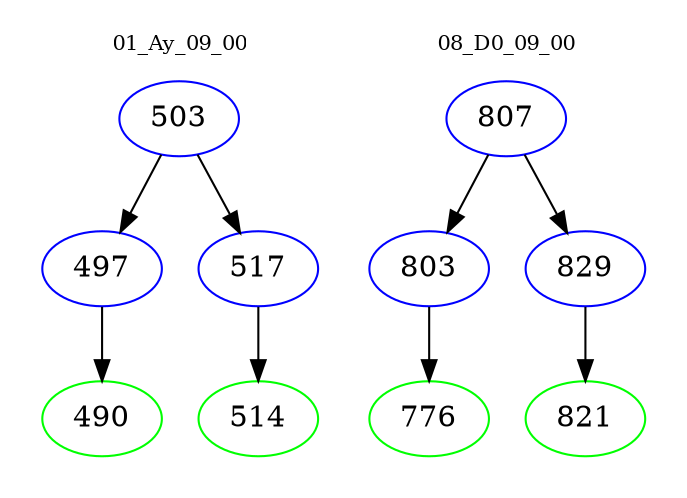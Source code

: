 digraph{
subgraph cluster_0 {
color = white
label = "01_Ay_09_00";
fontsize=10;
T0_503 [label="503", color="blue"]
T0_503 -> T0_497 [color="black"]
T0_497 [label="497", color="blue"]
T0_497 -> T0_490 [color="black"]
T0_490 [label="490", color="green"]
T0_503 -> T0_517 [color="black"]
T0_517 [label="517", color="blue"]
T0_517 -> T0_514 [color="black"]
T0_514 [label="514", color="green"]
}
subgraph cluster_1 {
color = white
label = "08_D0_09_00";
fontsize=10;
T1_807 [label="807", color="blue"]
T1_807 -> T1_803 [color="black"]
T1_803 [label="803", color="blue"]
T1_803 -> T1_776 [color="black"]
T1_776 [label="776", color="green"]
T1_807 -> T1_829 [color="black"]
T1_829 [label="829", color="blue"]
T1_829 -> T1_821 [color="black"]
T1_821 [label="821", color="green"]
}
}

